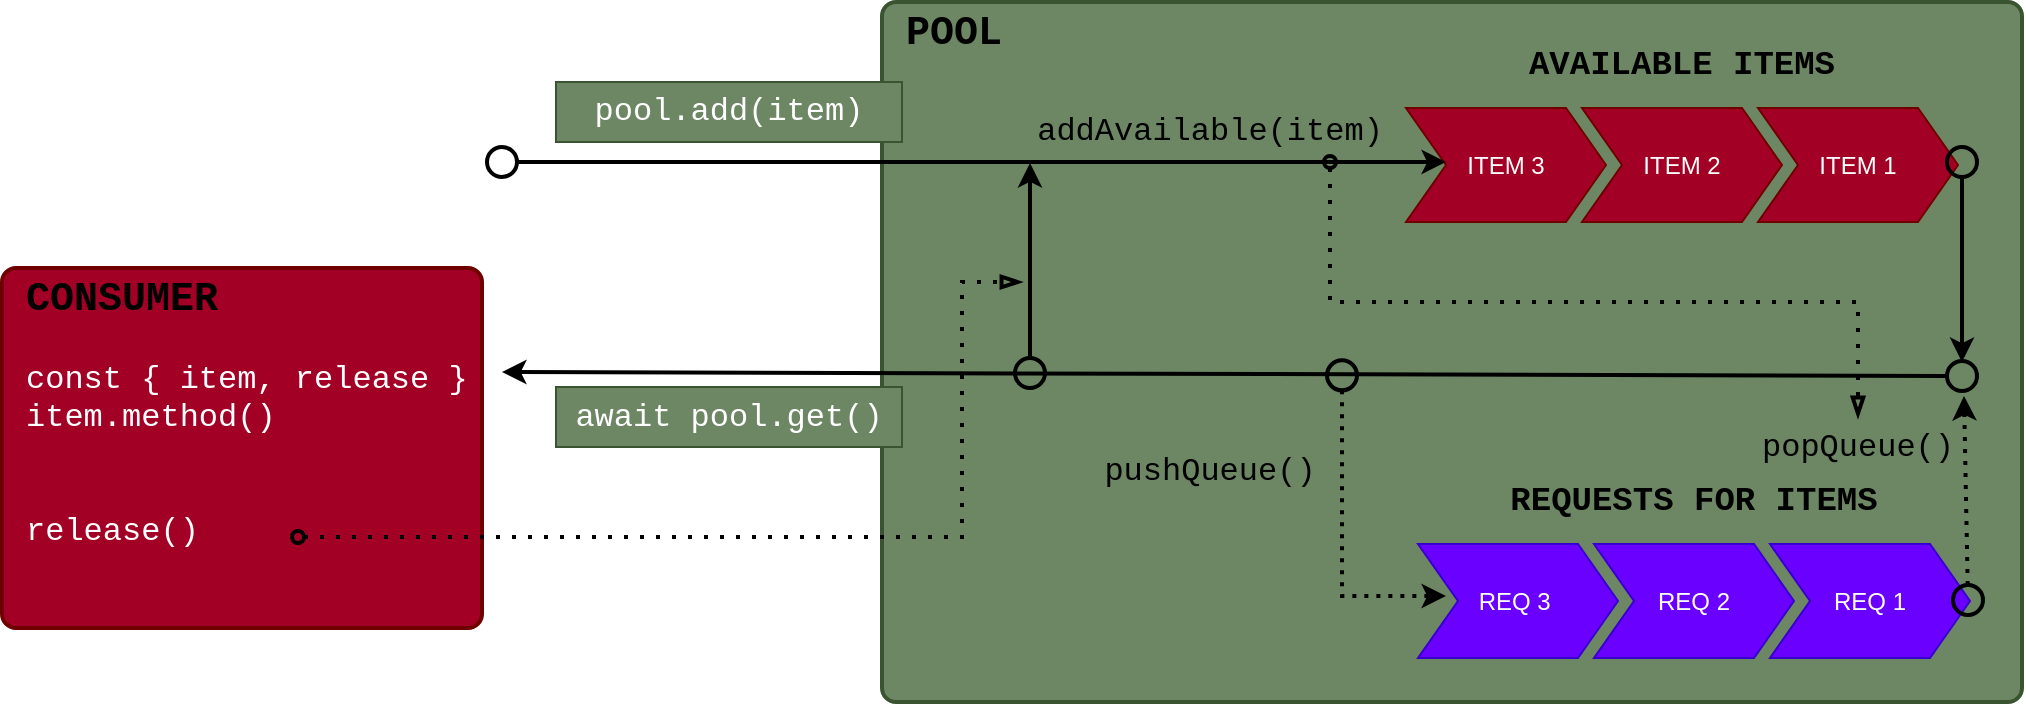 <mxfile version="22.0.3" type="device">
  <diagram id="prtHgNgQTEPvFCAcTncT" name="Page-1">
    <mxGraphModel dx="1418" dy="828" grid="1" gridSize="10" guides="1" tooltips="1" connect="1" arrows="1" fold="1" page="1" pageScale="1" pageWidth="1169" pageHeight="827" math="0" shadow="0">
      <root>
        <mxCell id="0" />
        <mxCell id="1" parent="0" />
        <mxCell id="layP9ToiB4lRC02KzmWV-31" value="" style="rounded=1;whiteSpace=wrap;html=1;absoluteArcSize=1;arcSize=14;strokeWidth=2;fillColor=#a20025;strokeColor=#6F0000;fontColor=#ffffff;" parent="1" vertex="1">
          <mxGeometry x="60" y="343" width="240" height="180" as="geometry" />
        </mxCell>
        <mxCell id="layP9ToiB4lRC02KzmWV-10" value="" style="rounded=1;whiteSpace=wrap;html=1;absoluteArcSize=1;arcSize=14;strokeWidth=2;fillColor=#6d8764;fontColor=#ffffff;strokeColor=#3A5431;" parent="1" vertex="1">
          <mxGeometry x="500" y="210" width="570" height="350" as="geometry" />
        </mxCell>
        <mxCell id="layP9ToiB4lRC02KzmWV-11" value="&lt;font style=&quot;font-size: 17px;&quot; color=&quot;#000000&quot; face=&quot;Courier New&quot;&gt;AVAILABLE ITEMS&lt;/font&gt;" style="swimlane;childLayout=stackLayout;horizontal=1;fillColor=none;horizontalStack=1;resizeParent=1;resizeParentMax=0;resizeLast=0;collapsible=0;strokeColor=none;stackBorder=10;stackSpacing=-12;resizable=1;align=center;points=[];whiteSpace=wrap;html=1;" parent="1" vertex="1">
          <mxGeometry x="752" y="230" width="296" height="100" as="geometry" />
        </mxCell>
        <mxCell id="layP9ToiB4lRC02KzmWV-12" value="ITEM 3" style="shape=step;perimeter=stepPerimeter;fixedSize=1;points=[];whiteSpace=wrap;html=1;fillColor=#a20025;fontColor=#ffffff;strokeColor=#6F0000;" parent="layP9ToiB4lRC02KzmWV-11" vertex="1">
          <mxGeometry x="10" y="33" width="100" height="57" as="geometry" />
        </mxCell>
        <mxCell id="layP9ToiB4lRC02KzmWV-13" value="ITEM 2" style="shape=step;perimeter=stepPerimeter;fixedSize=1;points=[];whiteSpace=wrap;html=1;fillColor=#a20025;fontColor=#ffffff;strokeColor=#6F0000;" parent="layP9ToiB4lRC02KzmWV-11" vertex="1">
          <mxGeometry x="98" y="33" width="100" height="57" as="geometry" />
        </mxCell>
        <mxCell id="layP9ToiB4lRC02KzmWV-14" value="ITEM 1" style="shape=step;perimeter=stepPerimeter;fixedSize=1;points=[];whiteSpace=wrap;html=1;fillColor=#a20025;fontColor=#ffffff;strokeColor=#6F0000;" parent="layP9ToiB4lRC02KzmWV-11" vertex="1">
          <mxGeometry x="186" y="33" width="100" height="57" as="geometry" />
        </mxCell>
        <mxCell id="layP9ToiB4lRC02KzmWV-16" value="&lt;font style=&quot;font-size: 17px;&quot; color=&quot;#000000&quot; face=&quot;Courier New&quot;&gt;REQUESTS FOR ITEMS&lt;/font&gt;" style="swimlane;childLayout=stackLayout;horizontal=1;fillColor=none;horizontalStack=1;resizeParent=1;resizeParentMax=0;resizeLast=0;collapsible=0;strokeColor=none;stackBorder=10;stackSpacing=-12;resizable=1;align=center;points=[];whiteSpace=wrap;html=1;" parent="1" vertex="1">
          <mxGeometry x="758" y="448" width="296" height="100" as="geometry" />
        </mxCell>
        <mxCell id="layP9ToiB4lRC02KzmWV-17" value="REQ 3&amp;nbsp;" style="shape=step;perimeter=stepPerimeter;fixedSize=1;points=[];whiteSpace=wrap;html=1;fillColor=#6a00ff;fontColor=#ffffff;strokeColor=#3700CC;" parent="layP9ToiB4lRC02KzmWV-16" vertex="1">
          <mxGeometry x="10" y="33" width="100" height="57" as="geometry" />
        </mxCell>
        <mxCell id="layP9ToiB4lRC02KzmWV-18" value="REQ 2" style="shape=step;perimeter=stepPerimeter;fixedSize=1;points=[];whiteSpace=wrap;html=1;fillColor=#6a00ff;fontColor=#ffffff;strokeColor=#3700CC;" parent="layP9ToiB4lRC02KzmWV-16" vertex="1">
          <mxGeometry x="98" y="33" width="100" height="57" as="geometry" />
        </mxCell>
        <mxCell id="layP9ToiB4lRC02KzmWV-19" value="REQ 1" style="shape=step;perimeter=stepPerimeter;fixedSize=1;points=[];whiteSpace=wrap;html=1;fillColor=#6a00ff;fontColor=#ffffff;strokeColor=#3700CC;" parent="layP9ToiB4lRC02KzmWV-16" vertex="1">
          <mxGeometry x="186" y="33" width="100" height="57" as="geometry" />
        </mxCell>
        <mxCell id="layP9ToiB4lRC02KzmWV-22" value="" style="endArrow=classic;html=1;rounded=0;entryX=0.2;entryY=0.474;entryDx=0;entryDy=0;entryPerimeter=0;spacing=2;strokeWidth=2;startArrow=oval;startFill=0;startSize=15;" parent="1" target="layP9ToiB4lRC02KzmWV-12" edge="1">
          <mxGeometry relative="1" as="geometry">
            <mxPoint x="310" y="290" as="sourcePoint" />
            <mxPoint x="570" y="290" as="targetPoint" />
          </mxGeometry>
        </mxCell>
        <mxCell id="layP9ToiB4lRC02KzmWV-29" value="" style="endArrow=classic;html=1;rounded=0;startArrow=oval;startFill=0;endSize=6;startSize=15;spacing=2;strokeWidth=2;entryX=0.96;entryY=0.367;entryDx=0;entryDy=0;entryPerimeter=0;" parent="1" edge="1" target="hxqacitkzJQxrEjLy1sz-1">
          <mxGeometry relative="1" as="geometry">
            <mxPoint x="1040" y="397" as="sourcePoint" />
            <mxPoint x="350" y="395" as="targetPoint" />
          </mxGeometry>
        </mxCell>
        <mxCell id="layP9ToiB4lRC02KzmWV-32" value="" style="endArrow=classic;html=1;rounded=0;spacing=2;strokeWidth=2;startArrow=oval;startFill=0;endSize=6;startSize=15;" parent="1" edge="1">
          <mxGeometry width="50" height="50" relative="1" as="geometry">
            <mxPoint x="574" y="395.5" as="sourcePoint" />
            <mxPoint x="574" y="290.5" as="targetPoint" />
          </mxGeometry>
        </mxCell>
        <mxCell id="layP9ToiB4lRC02KzmWV-37" value="" style="endArrow=classic;html=1;rounded=0;exitX=0.99;exitY=0.491;exitDx=0;exitDy=0;exitPerimeter=0;startArrow=oval;startFill=0;endFill=1;endSize=6;startSize=15;spacing=2;strokeWidth=2;dashed=1;dashPattern=1 2;" parent="1" source="layP9ToiB4lRC02KzmWV-19" edge="1">
          <mxGeometry width="50" height="50" relative="1" as="geometry">
            <mxPoint x="1002" y="340" as="sourcePoint" />
            <mxPoint x="1041" y="407" as="targetPoint" />
          </mxGeometry>
        </mxCell>
        <mxCell id="layP9ToiB4lRC02KzmWV-38" value="pool.add(item)" style="text;html=1;strokeColor=#3A5431;fillColor=#6d8764;align=center;verticalAlign=middle;whiteSpace=wrap;rounded=0;fontFamily=Courier New;fontSize=16;fontColor=#ffffff;" parent="1" vertex="1">
          <mxGeometry x="337" y="250" width="173" height="30" as="geometry" />
        </mxCell>
        <mxCell id="layP9ToiB4lRC02KzmWV-39" value="await pool.get()" style="text;html=1;strokeColor=#3A5431;fillColor=#6d8764;align=center;verticalAlign=middle;whiteSpace=wrap;rounded=0;fontFamily=Courier New;fontSize=16;fontColor=#ffffff;" parent="1" vertex="1">
          <mxGeometry x="337" y="402.5" width="173" height="30" as="geometry" />
        </mxCell>
        <mxCell id="layP9ToiB4lRC02KzmWV-40" value="release()" style="text;html=1;strokeColor=none;fillColor=none;align=left;verticalAlign=middle;whiteSpace=wrap;rounded=0;fontFamily=Courier New;fontSize=16;fontColor=#ffffff;" parent="1" vertex="1">
          <mxGeometry x="70" y="460" width="98" height="30" as="geometry" />
        </mxCell>
        <mxCell id="layP9ToiB4lRC02KzmWV-43" value="popQueue()" style="text;html=1;strokeColor=none;fillColor=none;align=center;verticalAlign=middle;whiteSpace=wrap;rounded=0;fontFamily=Courier New;fontSize=16;" parent="1" vertex="1">
          <mxGeometry x="928" y="418" width="120" height="30" as="geometry" />
        </mxCell>
        <mxCell id="layP9ToiB4lRC02KzmWV-44" value="pushQueue()" style="text;html=1;strokeColor=none;fillColor=none;align=center;verticalAlign=middle;whiteSpace=wrap;rounded=0;fontFamily=Courier New;fontSize=16;" parent="1" vertex="1">
          <mxGeometry x="634" y="430" width="60" height="30" as="geometry" />
        </mxCell>
        <mxCell id="layP9ToiB4lRC02KzmWV-47" value="" style="endArrow=classic;html=1;rounded=0;startArrow=oval;startFill=0;startSize=15;spacing=2;strokeWidth=2;edgeStyle=elbowEdgeStyle;elbow=vertical;dashed=1;dashPattern=1 2;entryX=0.14;entryY=0.456;entryDx=0;entryDy=0;entryPerimeter=0;" parent="1" edge="1" target="layP9ToiB4lRC02KzmWV-17">
          <mxGeometry width="50" height="50" relative="1" as="geometry">
            <mxPoint x="730" y="396.68" as="sourcePoint" />
            <mxPoint x="780" y="490" as="targetPoint" />
            <Array as="points">
              <mxPoint x="760" y="507" />
            </Array>
          </mxGeometry>
        </mxCell>
        <mxCell id="layP9ToiB4lRC02KzmWV-49" value="POOL" style="text;html=1;strokeColor=none;fillColor=none;align=left;verticalAlign=middle;whiteSpace=wrap;rounded=0;fontFamily=Courier New;fontSize=20;fontStyle=1" parent="1" vertex="1">
          <mxGeometry x="510" y="210" width="60" height="30" as="geometry" />
        </mxCell>
        <mxCell id="layP9ToiB4lRC02KzmWV-54" value="CONSUMER" style="text;html=1;strokeColor=none;fillColor=none;align=left;verticalAlign=middle;whiteSpace=wrap;rounded=0;fontFamily=Courier New;fontSize=20;fontStyle=1" parent="1" vertex="1">
          <mxGeometry x="70" y="343" width="60" height="30" as="geometry" />
        </mxCell>
        <mxCell id="layP9ToiB4lRC02KzmWV-55" value="" style="endArrow=blockThin;dashed=1;html=1;dashPattern=1 3;strokeWidth=2;rounded=0;edgeStyle=elbowEdgeStyle;startArrow=oval;startFill=0;endFill=0;entryX=0.5;entryY=0;entryDx=0;entryDy=0;elbow=vertical;exitX=1;exitY=1;exitDx=0;exitDy=0;" parent="1" target="layP9ToiB4lRC02KzmWV-43" edge="1" source="-CQFBuDnWnxYUMfJOQEK-1">
          <mxGeometry width="50" height="50" relative="1" as="geometry">
            <mxPoint x="740" y="290" as="sourcePoint" />
            <mxPoint x="889.0" y="366" as="targetPoint" />
            <Array as="points">
              <mxPoint x="860" y="360" />
            </Array>
          </mxGeometry>
        </mxCell>
        <mxCell id="-CQFBuDnWnxYUMfJOQEK-1" value="addAvailable(item)" style="text;html=1;strokeColor=none;fillColor=none;align=center;verticalAlign=middle;whiteSpace=wrap;rounded=0;fontFamily=Courier New;fontSize=16;" parent="1" vertex="1">
          <mxGeometry x="604" y="260" width="120" height="30" as="geometry" />
        </mxCell>
        <mxCell id="hxqacitkzJQxrEjLy1sz-1" value="const&amp;nbsp;{ item, release }" style="text;html=1;strokeColor=none;fillColor=none;align=left;verticalAlign=middle;whiteSpace=wrap;rounded=0;fontFamily=Courier New;fontSize=16;fontColor=#ffffff;" parent="1" vertex="1">
          <mxGeometry x="70" y="384" width="250" height="30" as="geometry" />
        </mxCell>
        <mxCell id="hxqacitkzJQxrEjLy1sz-2" value="item.method()" style="text;html=1;strokeColor=none;fillColor=none;align=left;verticalAlign=middle;whiteSpace=wrap;rounded=0;fontFamily=Courier New;fontSize=16;fontColor=#ffffff;" parent="1" vertex="1">
          <mxGeometry x="70" y="402.5" width="98" height="30" as="geometry" />
        </mxCell>
        <mxCell id="hxqacitkzJQxrEjLy1sz-5" value="" style="endArrow=blockThin;dashed=1;html=1;dashPattern=1 3;strokeWidth=2;rounded=0;edgeStyle=elbowEdgeStyle;startArrow=oval;startFill=0;endFill=0;exitX=1;exitY=0.25;exitDx=0;exitDy=0;" parent="1" edge="1">
          <mxGeometry width="50" height="50" relative="1" as="geometry">
            <mxPoint x="208.0" y="477.5" as="sourcePoint" />
            <mxPoint x="570" y="350" as="targetPoint" />
            <Array as="points">
              <mxPoint x="540" y="420" />
            </Array>
          </mxGeometry>
        </mxCell>
        <mxCell id="U_ddFZ2nkHVzu4WkRLTJ-3" value="" style="endArrow=classic;html=1;rounded=0;spacing=2;strokeWidth=2;startArrow=oval;startFill=0;endSize=6;startSize=15;exitX=1.02;exitY=0.474;exitDx=0;exitDy=0;exitPerimeter=0;" edge="1" parent="1" source="layP9ToiB4lRC02KzmWV-14">
          <mxGeometry width="50" height="50" relative="1" as="geometry">
            <mxPoint x="1010" y="440" as="sourcePoint" />
            <mxPoint x="1040" y="390" as="targetPoint" />
          </mxGeometry>
        </mxCell>
      </root>
    </mxGraphModel>
  </diagram>
</mxfile>
